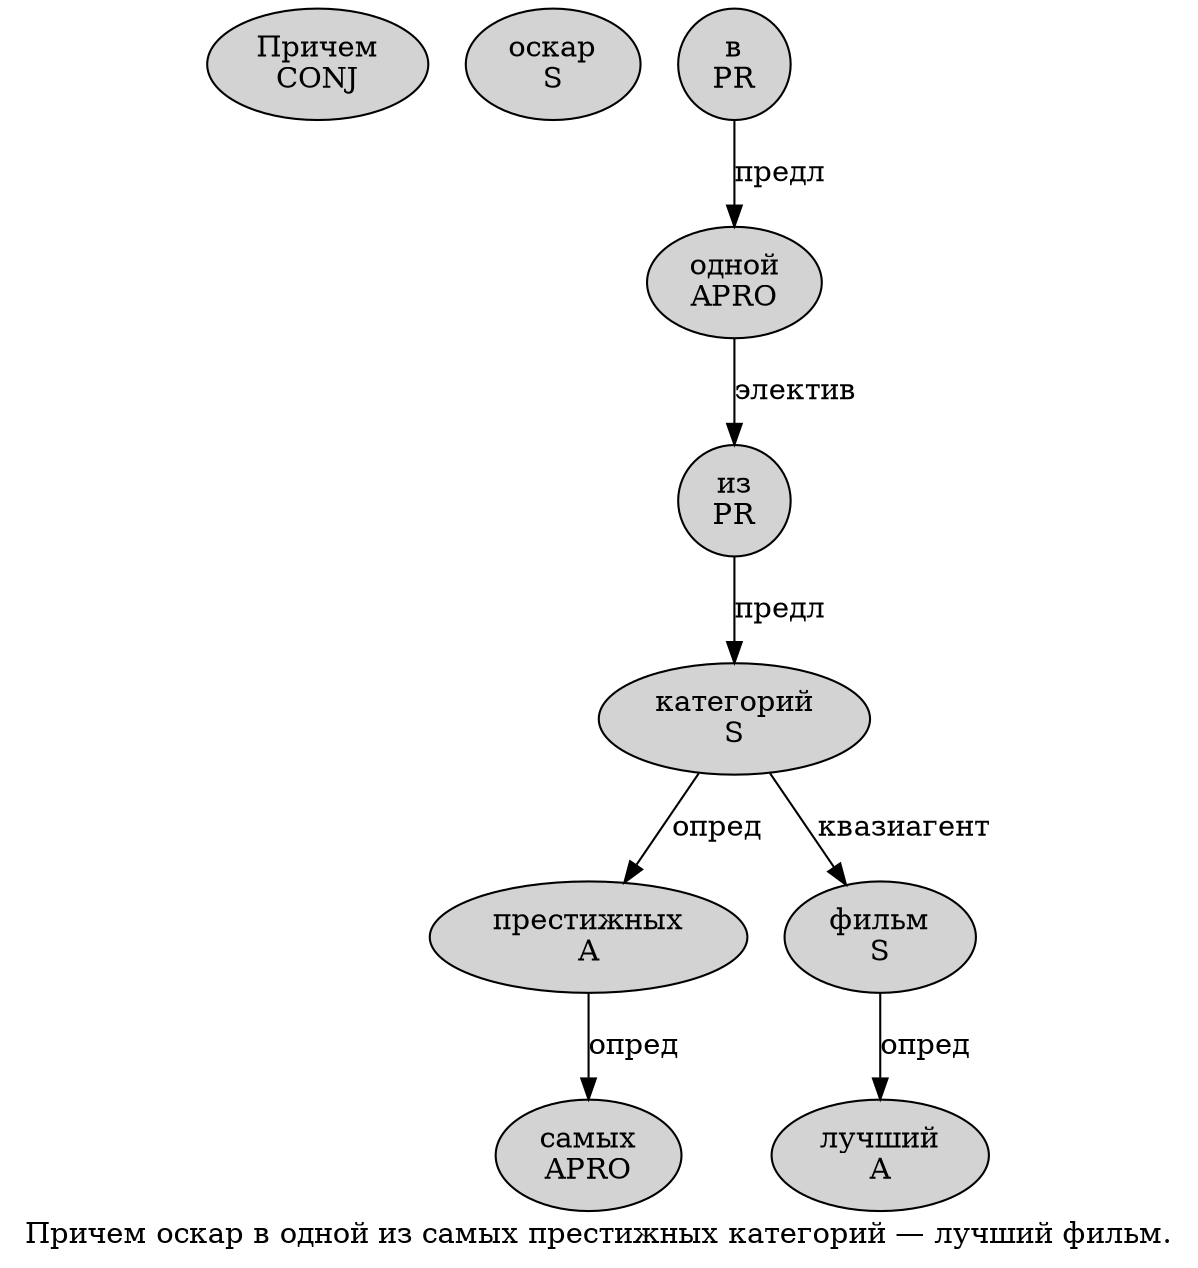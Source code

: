 digraph SENTENCE_4368 {
	graph [label="Причем оскар в одной из самых престижных категорий — лучший фильм."]
	node [style=filled]
		0 [label="Причем
CONJ" color="" fillcolor=lightgray penwidth=1 shape=ellipse]
		1 [label="оскар
S" color="" fillcolor=lightgray penwidth=1 shape=ellipse]
		2 [label="в
PR" color="" fillcolor=lightgray penwidth=1 shape=ellipse]
		3 [label="одной
APRO" color="" fillcolor=lightgray penwidth=1 shape=ellipse]
		4 [label="из
PR" color="" fillcolor=lightgray penwidth=1 shape=ellipse]
		5 [label="самых
APRO" color="" fillcolor=lightgray penwidth=1 shape=ellipse]
		6 [label="престижных
A" color="" fillcolor=lightgray penwidth=1 shape=ellipse]
		7 [label="категорий
S" color="" fillcolor=lightgray penwidth=1 shape=ellipse]
		9 [label="лучший
A" color="" fillcolor=lightgray penwidth=1 shape=ellipse]
		10 [label="фильм
S" color="" fillcolor=lightgray penwidth=1 shape=ellipse]
			2 -> 3 [label="предл"]
			10 -> 9 [label="опред"]
			3 -> 4 [label="электив"]
			6 -> 5 [label="опред"]
			4 -> 7 [label="предл"]
			7 -> 6 [label="опред"]
			7 -> 10 [label="квазиагент"]
}